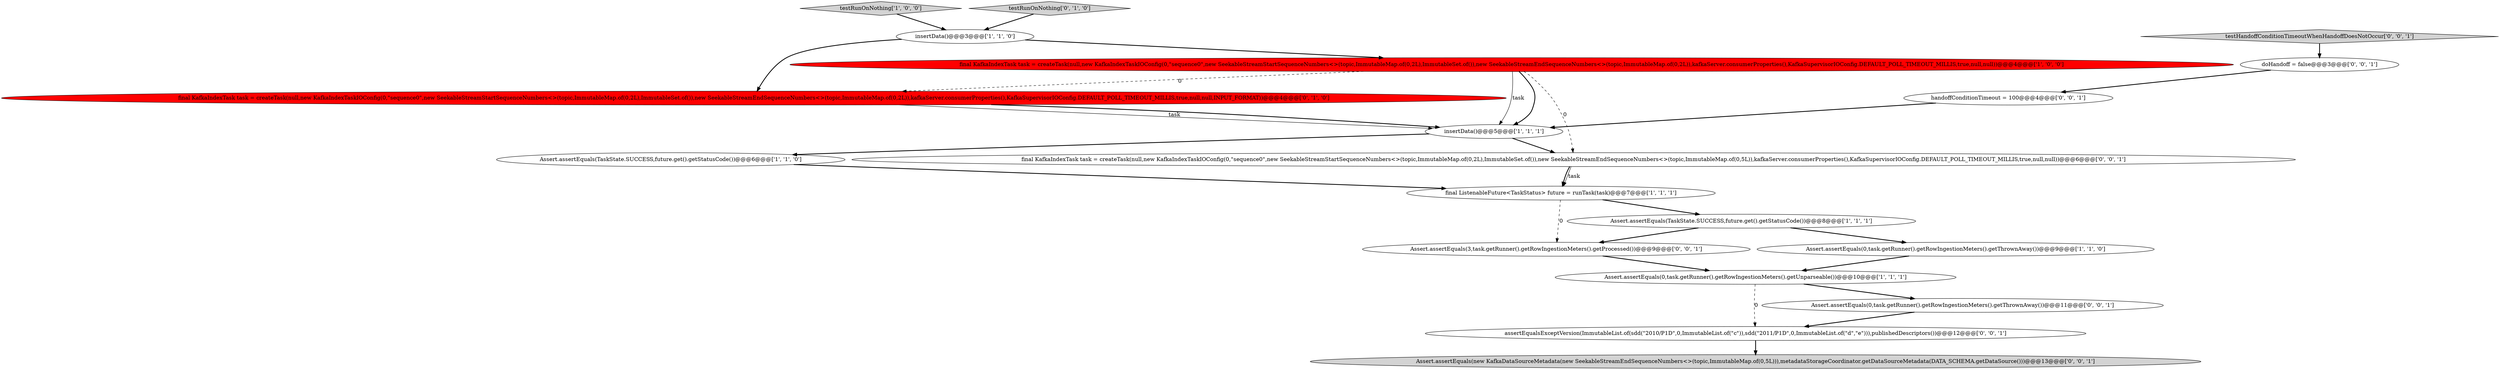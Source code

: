 digraph {
18 [style = filled, label = "assertEqualsExceptVersion(ImmutableList.of(sdd(\"2010/P1D\",0,ImmutableList.of(\"c\")),sdd(\"2011/P1D\",0,ImmutableList.of(\"d\",\"e\"))),publishedDescriptors())@@@12@@@['0', '0', '1']", fillcolor = white, shape = ellipse image = "AAA0AAABBB3BBB"];
15 [style = filled, label = "Assert.assertEquals(new KafkaDataSourceMetadata(new SeekableStreamEndSequenceNumbers<>(topic,ImmutableMap.of(0,5L))),metadataStorageCoordinator.getDataSourceMetadata(DATA_SCHEMA.getDataSource()))@@@13@@@['0', '0', '1']", fillcolor = lightgray, shape = ellipse image = "AAA0AAABBB3BBB"];
17 [style = filled, label = "Assert.assertEquals(3,task.getRunner().getRowIngestionMeters().getProcessed())@@@9@@@['0', '0', '1']", fillcolor = white, shape = ellipse image = "AAA0AAABBB3BBB"];
11 [style = filled, label = "Assert.assertEquals(0,task.getRunner().getRowIngestionMeters().getThrownAway())@@@11@@@['0', '0', '1']", fillcolor = white, shape = ellipse image = "AAA0AAABBB3BBB"];
6 [style = filled, label = "insertData()@@@3@@@['1', '1', '0']", fillcolor = white, shape = ellipse image = "AAA0AAABBB1BBB"];
10 [style = filled, label = "final KafkaIndexTask task = createTask(null,new KafkaIndexTaskIOConfig(0,\"sequence0\",new SeekableStreamStartSequenceNumbers<>(topic,ImmutableMap.of(0,2L),ImmutableSet.of()),new SeekableStreamEndSequenceNumbers<>(topic,ImmutableMap.of(0,2L)),kafkaServer.consumerProperties(),KafkaSupervisorIOConfig.DEFAULT_POLL_TIMEOUT_MILLIS,true,null,null,INPUT_FORMAT))@@@4@@@['0', '1', '0']", fillcolor = red, shape = ellipse image = "AAA1AAABBB2BBB"];
7 [style = filled, label = "Assert.assertEquals(TaskState.SUCCESS,future.get().getStatusCode())@@@8@@@['1', '1', '1']", fillcolor = white, shape = ellipse image = "AAA0AAABBB1BBB"];
1 [style = filled, label = "Assert.assertEquals(TaskState.SUCCESS,future.get().getStatusCode())@@@6@@@['1', '1', '0']", fillcolor = white, shape = ellipse image = "AAA0AAABBB1BBB"];
3 [style = filled, label = "final KafkaIndexTask task = createTask(null,new KafkaIndexTaskIOConfig(0,\"sequence0\",new SeekableStreamStartSequenceNumbers<>(topic,ImmutableMap.of(0,2L),ImmutableSet.of()),new SeekableStreamEndSequenceNumbers<>(topic,ImmutableMap.of(0,2L)),kafkaServer.consumerProperties(),KafkaSupervisorIOConfig.DEFAULT_POLL_TIMEOUT_MILLIS,true,null,null))@@@4@@@['1', '0', '0']", fillcolor = red, shape = ellipse image = "AAA1AAABBB1BBB"];
8 [style = filled, label = "testRunOnNothing['1', '0', '0']", fillcolor = lightgray, shape = diamond image = "AAA0AAABBB1BBB"];
9 [style = filled, label = "testRunOnNothing['0', '1', '0']", fillcolor = lightgray, shape = diamond image = "AAA0AAABBB2BBB"];
2 [style = filled, label = "Assert.assertEquals(0,task.getRunner().getRowIngestionMeters().getUnparseable())@@@10@@@['1', '1', '1']", fillcolor = white, shape = ellipse image = "AAA0AAABBB1BBB"];
4 [style = filled, label = "insertData()@@@5@@@['1', '1', '1']", fillcolor = white, shape = ellipse image = "AAA0AAABBB1BBB"];
12 [style = filled, label = "testHandoffConditionTimeoutWhenHandoffDoesNotOccur['0', '0', '1']", fillcolor = lightgray, shape = diamond image = "AAA0AAABBB3BBB"];
14 [style = filled, label = "doHandoff = false@@@3@@@['0', '0', '1']", fillcolor = white, shape = ellipse image = "AAA0AAABBB3BBB"];
16 [style = filled, label = "final KafkaIndexTask task = createTask(null,new KafkaIndexTaskIOConfig(0,\"sequence0\",new SeekableStreamStartSequenceNumbers<>(topic,ImmutableMap.of(0,2L),ImmutableSet.of()),new SeekableStreamEndSequenceNumbers<>(topic,ImmutableMap.of(0,5L)),kafkaServer.consumerProperties(),KafkaSupervisorIOConfig.DEFAULT_POLL_TIMEOUT_MILLIS,true,null,null))@@@6@@@['0', '0', '1']", fillcolor = white, shape = ellipse image = "AAA0AAABBB3BBB"];
0 [style = filled, label = "final ListenableFuture<TaskStatus> future = runTask(task)@@@7@@@['1', '1', '1']", fillcolor = white, shape = ellipse image = "AAA0AAABBB1BBB"];
5 [style = filled, label = "Assert.assertEquals(0,task.getRunner().getRowIngestionMeters().getThrownAway())@@@9@@@['1', '1', '0']", fillcolor = white, shape = ellipse image = "AAA0AAABBB1BBB"];
13 [style = filled, label = "handoffConditionTimeout = 100@@@4@@@['0', '0', '1']", fillcolor = white, shape = ellipse image = "AAA0AAABBB3BBB"];
6->3 [style = bold, label=""];
16->0 [style = bold, label=""];
7->17 [style = bold, label=""];
3->16 [style = dashed, label="0"];
18->15 [style = bold, label=""];
8->6 [style = bold, label=""];
1->0 [style = bold, label=""];
0->17 [style = dashed, label="0"];
3->4 [style = bold, label=""];
11->18 [style = bold, label=""];
9->6 [style = bold, label=""];
0->7 [style = bold, label=""];
5->2 [style = bold, label=""];
7->5 [style = bold, label=""];
17->2 [style = bold, label=""];
3->4 [style = solid, label="task"];
6->10 [style = bold, label=""];
10->4 [style = solid, label="task"];
12->14 [style = bold, label=""];
2->18 [style = dashed, label="0"];
10->4 [style = bold, label=""];
4->1 [style = bold, label=""];
3->10 [style = dashed, label="0"];
14->13 [style = bold, label=""];
2->11 [style = bold, label=""];
4->16 [style = bold, label=""];
13->4 [style = bold, label=""];
16->0 [style = solid, label="task"];
}
